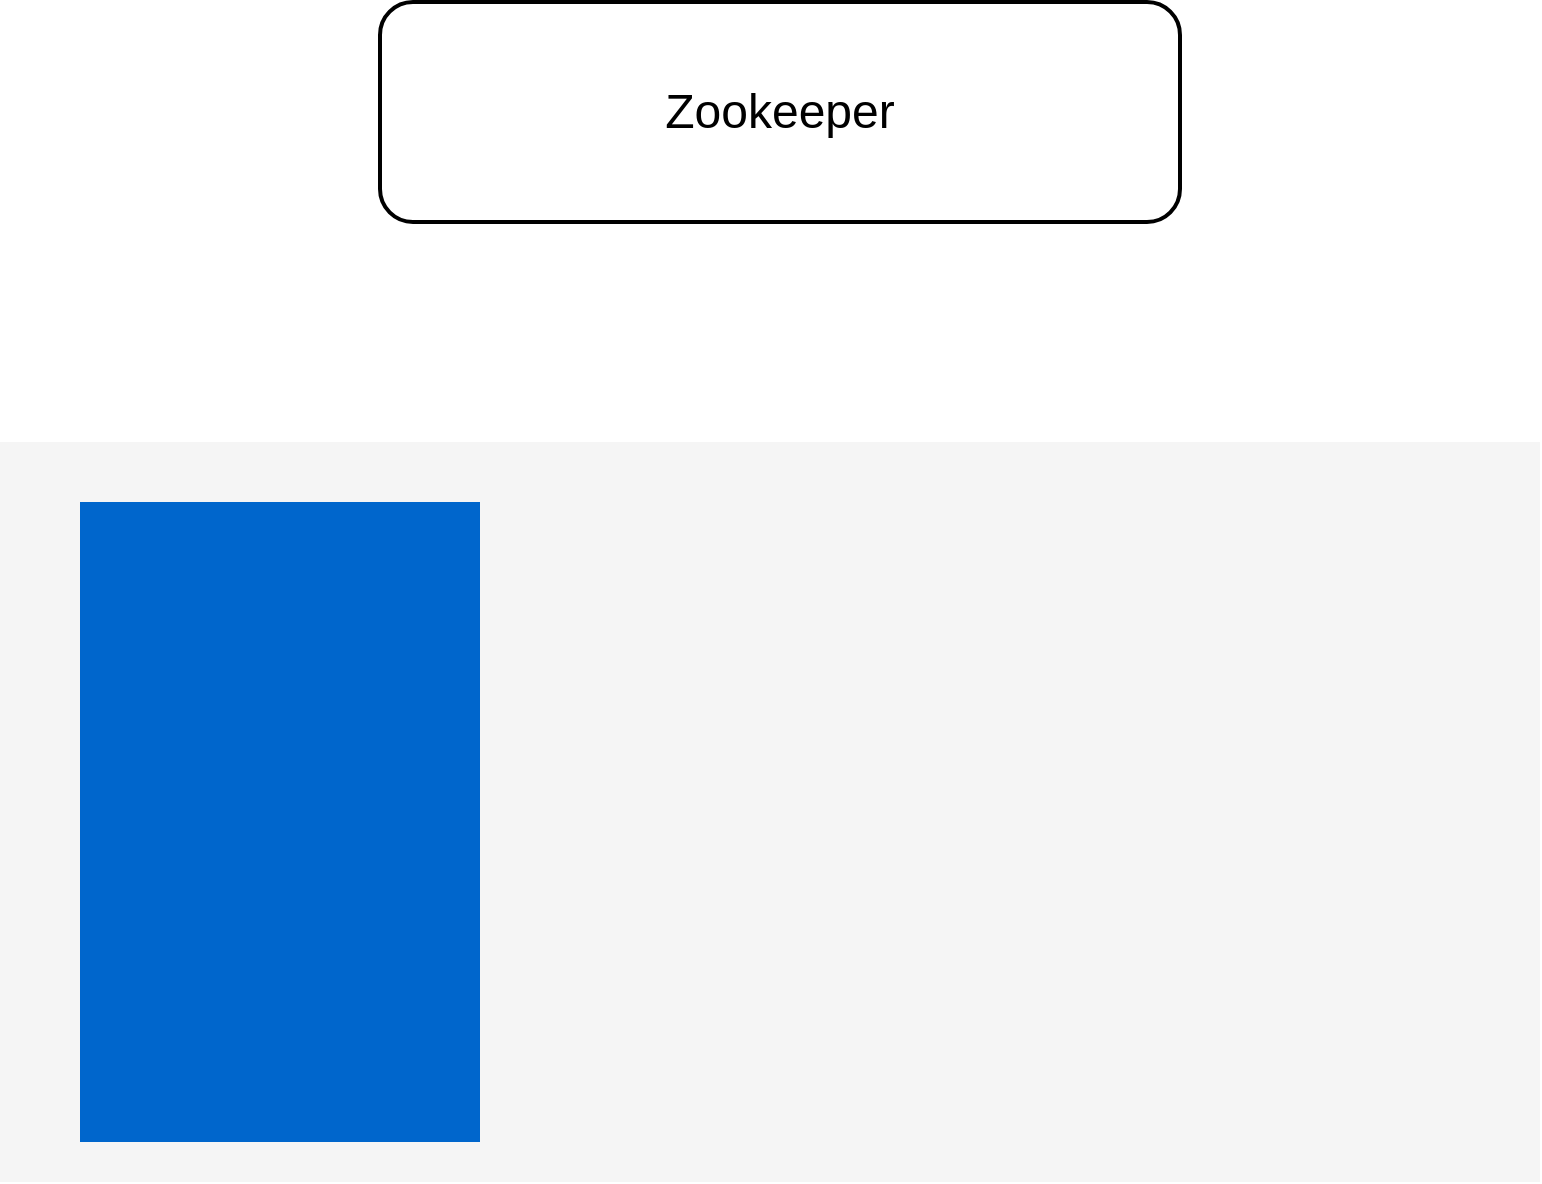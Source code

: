 <mxfile version="16.1.0" type="github">
  <diagram id="-Xxpthv7uSg4Gohmp-dh" name="第 1 页">
    <mxGraphModel dx="1209" dy="711" grid="1" gridSize="10" guides="1" tooltips="1" connect="1" arrows="1" fold="1" page="1" pageScale="1" pageWidth="827" pageHeight="1169" math="0" shadow="0">
      <root>
        <mxCell id="0" />
        <mxCell id="1" parent="0" />
        <mxCell id="7_4k1kyiKsNaF-Zk8Y6C-1" value="Zookeeper" style="rounded=1;whiteSpace=wrap;html=1;strokeWidth=2;fontSize=24;" vertex="1" parent="1">
          <mxGeometry x="220" y="70" width="400" height="110" as="geometry" />
        </mxCell>
        <mxCell id="7_4k1kyiKsNaF-Zk8Y6C-2" value="" style="rounded=0;whiteSpace=wrap;html=1;fontSize=24;strokeWidth=2;fillColor=#f5f5f5;fontColor=#333333;strokeColor=none;" vertex="1" parent="1">
          <mxGeometry x="30" y="290" width="770" height="370" as="geometry" />
        </mxCell>
        <mxCell id="7_4k1kyiKsNaF-Zk8Y6C-4" value="" style="rounded=0;whiteSpace=wrap;html=1;fontSize=24;strokeWidth=2;fillColor=#0066CC;fontColor=#ffffff;strokeColor=none;" vertex="1" parent="1">
          <mxGeometry x="70" y="320" width="200" height="320" as="geometry" />
        </mxCell>
      </root>
    </mxGraphModel>
  </diagram>
</mxfile>
